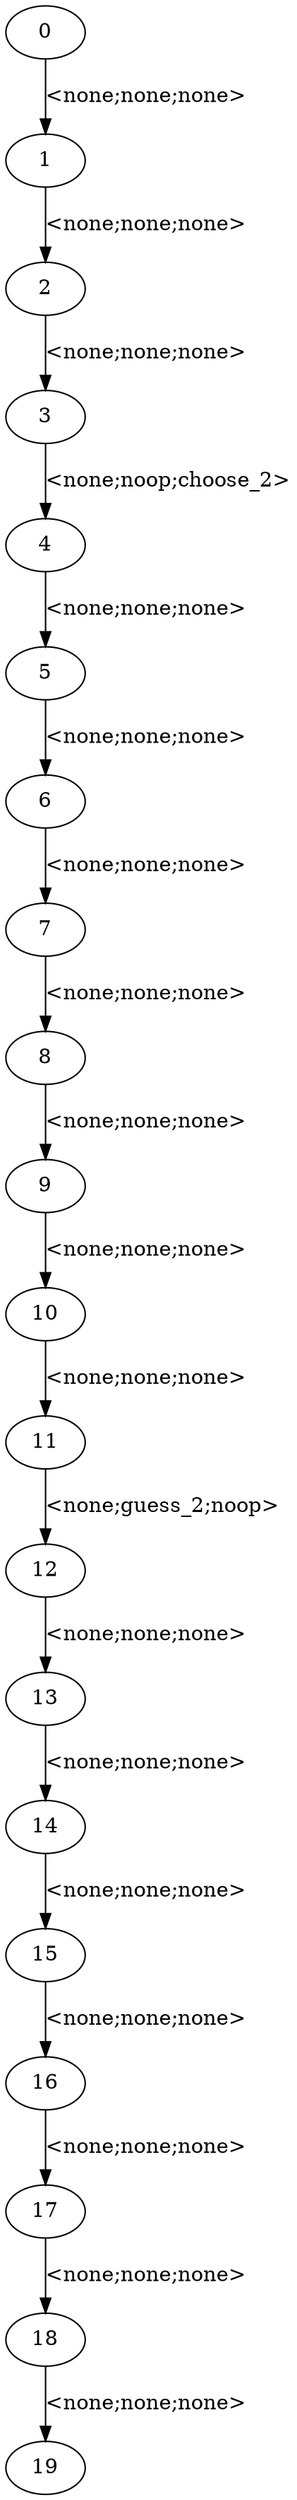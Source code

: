 digraph witness0 {
 0 [label="0",shape=ellipse]
 1 [label="1",shape=ellipse]
 2 [label="2",shape=ellipse]
 3 [label="3",shape=ellipse]
 4 [label="4",shape=ellipse]
 5 [label="5",shape=ellipse]
 6 [label="6",shape=ellipse]
 7 [label="7",shape=ellipse]
 8 [label="8",shape=ellipse]
 9 [label="9",shape=ellipse]
 10 [label="10",shape=ellipse]
 11 [label="11",shape=ellipse]
 12 [label="12",shape=ellipse]
 13 [label="13",shape=ellipse]
 14 [label="14",shape=ellipse]
 15 [label="15",shape=ellipse]
 16 [label="16",shape=ellipse]
 17 [label="17",shape=ellipse]
 18 [label="18",shape=ellipse]
 19 [label="19",shape=ellipse]
    0 -> 1[label="<none;none;none>"]
    1 -> 2[label="<none;none;none>"]
    2 -> 3[label="<none;none;none>"]
    3 -> 4[label="<none;noop;choose_2>"]
    4 -> 5[label="<none;none;none>"]
    5 -> 6[label="<none;none;none>"]
    6 -> 7[label="<none;none;none>"]
    7 -> 8[label="<none;none;none>"]
    8 -> 9[label="<none;none;none>"]
    9 -> 10[label="<none;none;none>"]
    10 -> 11[label="<none;none;none>"]
    11 -> 12[label="<none;guess_2;noop>"]
    12 -> 13[label="<none;none;none>"]
    13 -> 14[label="<none;none;none>"]
    14 -> 15[label="<none;none;none>"]
    15 -> 16[label="<none;none;none>"]
    16 -> 17[label="<none;none;none>"]
    17 -> 18[label="<none;none;none>"]
    18 -> 19[label="<none;none;none>"]
}
